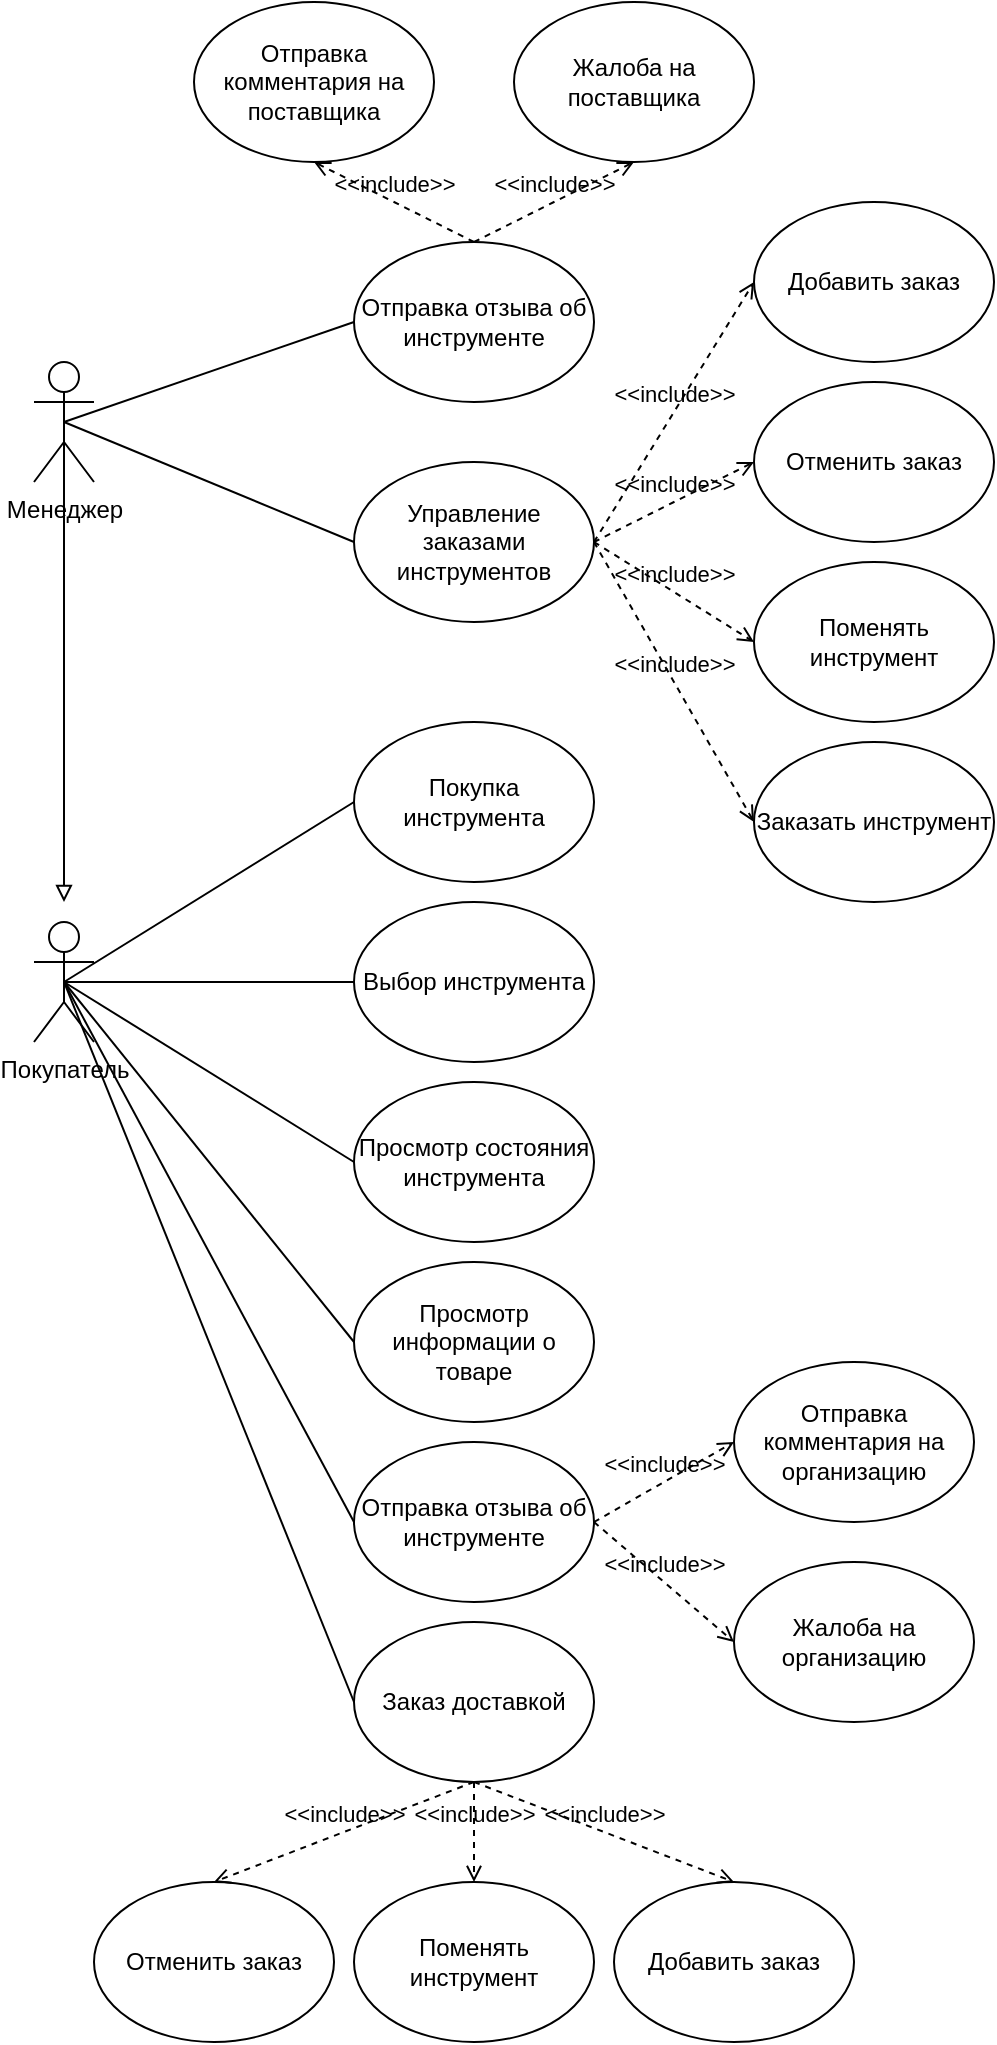 <mxfile version="21.7.4" type="device">
  <diagram name="Страница — 1" id="_PMuWsuj99F1MHhibc72">
    <mxGraphModel dx="1980" dy="2313" grid="1" gridSize="10" guides="1" tooltips="1" connect="1" arrows="1" fold="1" page="1" pageScale="1" pageWidth="827" pageHeight="1169" math="0" shadow="0">
      <root>
        <mxCell id="0" />
        <mxCell id="1" parent="0" />
        <mxCell id="757-CA5JMHu2LMSvJnLD-2" value="Покупатель" style="shape=umlActor;verticalLabelPosition=bottom;verticalAlign=top;html=1;outlineConnect=0;" vertex="1" parent="1">
          <mxGeometry x="180" y="340" width="30" height="60" as="geometry" />
        </mxCell>
        <mxCell id="757-CA5JMHu2LMSvJnLD-3" value="Покупка инструмента" style="ellipse;whiteSpace=wrap;html=1;" vertex="1" parent="1">
          <mxGeometry x="340" y="240" width="120" height="80" as="geometry" />
        </mxCell>
        <mxCell id="757-CA5JMHu2LMSvJnLD-4" value="Менеджер" style="shape=umlActor;verticalLabelPosition=bottom;verticalAlign=top;html=1;outlineConnect=0;" vertex="1" parent="1">
          <mxGeometry x="180" y="60" width="30" height="60" as="geometry" />
        </mxCell>
        <mxCell id="757-CA5JMHu2LMSvJnLD-5" value="Управление заказами инструментов" style="ellipse;whiteSpace=wrap;html=1;" vertex="1" parent="1">
          <mxGeometry x="340" y="110" width="120" height="80" as="geometry" />
        </mxCell>
        <mxCell id="757-CA5JMHu2LMSvJnLD-6" value="Добавить заказ" style="ellipse;whiteSpace=wrap;html=1;" vertex="1" parent="1">
          <mxGeometry x="540" y="-20" width="120" height="80" as="geometry" />
        </mxCell>
        <mxCell id="757-CA5JMHu2LMSvJnLD-7" value="Отменить заказ" style="ellipse;whiteSpace=wrap;html=1;" vertex="1" parent="1">
          <mxGeometry x="540" y="70" width="120" height="80" as="geometry" />
        </mxCell>
        <mxCell id="757-CA5JMHu2LMSvJnLD-8" value="Поменять инструмент" style="ellipse;whiteSpace=wrap;html=1;" vertex="1" parent="1">
          <mxGeometry x="540" y="160" width="120" height="80" as="geometry" />
        </mxCell>
        <mxCell id="757-CA5JMHu2LMSvJnLD-9" value="Заказать инструмент" style="ellipse;whiteSpace=wrap;html=1;" vertex="1" parent="1">
          <mxGeometry x="540" y="250" width="120" height="80" as="geometry" />
        </mxCell>
        <mxCell id="757-CA5JMHu2LMSvJnLD-11" value="&amp;lt;&amp;lt;include&amp;gt;&amp;gt;" style="html=1;verticalAlign=bottom;labelBackgroundColor=none;endArrow=open;endFill=0;dashed=1;rounded=0;entryX=0;entryY=0.5;entryDx=0;entryDy=0;exitX=1;exitY=0.5;exitDx=0;exitDy=0;" edge="1" parent="1" source="757-CA5JMHu2LMSvJnLD-5" target="757-CA5JMHu2LMSvJnLD-6">
          <mxGeometry width="160" relative="1" as="geometry">
            <mxPoint x="480" y="60" as="sourcePoint" />
            <mxPoint x="236" y="120" as="targetPoint" />
          </mxGeometry>
        </mxCell>
        <mxCell id="757-CA5JMHu2LMSvJnLD-12" value="&amp;lt;&amp;lt;include&amp;gt;&amp;gt;" style="html=1;verticalAlign=bottom;labelBackgroundColor=none;endArrow=open;endFill=0;dashed=1;rounded=0;entryX=0;entryY=0.5;entryDx=0;entryDy=0;exitX=1;exitY=0.5;exitDx=0;exitDy=0;" edge="1" parent="1" source="757-CA5JMHu2LMSvJnLD-5" target="757-CA5JMHu2LMSvJnLD-7">
          <mxGeometry width="160" relative="1" as="geometry">
            <mxPoint x="370" y="40" as="sourcePoint" />
            <mxPoint x="126" y="100" as="targetPoint" />
          </mxGeometry>
        </mxCell>
        <mxCell id="757-CA5JMHu2LMSvJnLD-13" value="&amp;lt;&amp;lt;include&amp;gt;&amp;gt;" style="html=1;verticalAlign=bottom;labelBackgroundColor=none;endArrow=open;endFill=0;dashed=1;rounded=0;entryX=0;entryY=0.5;entryDx=0;entryDy=0;exitX=1;exitY=0.5;exitDx=0;exitDy=0;" edge="1" parent="1" source="757-CA5JMHu2LMSvJnLD-5" target="757-CA5JMHu2LMSvJnLD-8">
          <mxGeometry width="160" relative="1" as="geometry">
            <mxPoint x="410" y="250" as="sourcePoint" />
            <mxPoint x="166" y="310" as="targetPoint" />
          </mxGeometry>
        </mxCell>
        <mxCell id="757-CA5JMHu2LMSvJnLD-14" value="&amp;lt;&amp;lt;include&amp;gt;&amp;gt;" style="html=1;verticalAlign=bottom;labelBackgroundColor=none;endArrow=open;endFill=0;dashed=1;rounded=0;entryX=0;entryY=0.5;entryDx=0;entryDy=0;exitX=1;exitY=0.5;exitDx=0;exitDy=0;" edge="1" parent="1" source="757-CA5JMHu2LMSvJnLD-5" target="757-CA5JMHu2LMSvJnLD-9">
          <mxGeometry width="160" relative="1" as="geometry">
            <mxPoint x="420" y="230" as="sourcePoint" />
            <mxPoint x="176" y="290" as="targetPoint" />
          </mxGeometry>
        </mxCell>
        <mxCell id="757-CA5JMHu2LMSvJnLD-15" value="Отправка отзыва об инструменте" style="ellipse;whiteSpace=wrap;html=1;" vertex="1" parent="1">
          <mxGeometry x="340" width="120" height="80" as="geometry" />
        </mxCell>
        <mxCell id="757-CA5JMHu2LMSvJnLD-16" value="" style="endArrow=none;html=1;rounded=0;exitX=0.5;exitY=0.5;exitDx=0;exitDy=0;exitPerimeter=0;entryX=0;entryY=0.5;entryDx=0;entryDy=0;" edge="1" parent="1" source="757-CA5JMHu2LMSvJnLD-4" target="757-CA5JMHu2LMSvJnLD-15">
          <mxGeometry width="50" height="50" relative="1" as="geometry">
            <mxPoint x="260" y="120" as="sourcePoint" />
            <mxPoint x="310" y="70" as="targetPoint" />
          </mxGeometry>
        </mxCell>
        <mxCell id="757-CA5JMHu2LMSvJnLD-17" value="" style="endArrow=none;html=1;rounded=0;exitX=0.5;exitY=0.5;exitDx=0;exitDy=0;exitPerimeter=0;entryX=0;entryY=0.5;entryDx=0;entryDy=0;" edge="1" parent="1" source="757-CA5JMHu2LMSvJnLD-4" target="757-CA5JMHu2LMSvJnLD-5">
          <mxGeometry width="50" height="50" relative="1" as="geometry">
            <mxPoint x="230" y="200" as="sourcePoint" />
            <mxPoint x="280" y="150" as="targetPoint" />
          </mxGeometry>
        </mxCell>
        <mxCell id="757-CA5JMHu2LMSvJnLD-18" value="Отправка комментария на поставщика" style="ellipse;whiteSpace=wrap;html=1;" vertex="1" parent="1">
          <mxGeometry x="260" y="-120" width="120" height="80" as="geometry" />
        </mxCell>
        <mxCell id="757-CA5JMHu2LMSvJnLD-19" value="Жалоба на поставщика" style="ellipse;whiteSpace=wrap;html=1;" vertex="1" parent="1">
          <mxGeometry x="420" y="-120" width="120" height="80" as="geometry" />
        </mxCell>
        <mxCell id="757-CA5JMHu2LMSvJnLD-20" value="&amp;lt;&amp;lt;include&amp;gt;&amp;gt;" style="html=1;verticalAlign=bottom;labelBackgroundColor=none;endArrow=open;endFill=0;dashed=1;rounded=0;exitX=0.5;exitY=0;exitDx=0;exitDy=0;entryX=0.5;entryY=1;entryDx=0;entryDy=0;" edge="1" parent="1" source="757-CA5JMHu2LMSvJnLD-15" target="757-CA5JMHu2LMSvJnLD-18">
          <mxGeometry width="160" relative="1" as="geometry">
            <mxPoint x="150" y="-30" as="sourcePoint" />
            <mxPoint x="310" y="-30" as="targetPoint" />
          </mxGeometry>
        </mxCell>
        <mxCell id="757-CA5JMHu2LMSvJnLD-21" value="&amp;lt;&amp;lt;include&amp;gt;&amp;gt;" style="html=1;verticalAlign=bottom;labelBackgroundColor=none;endArrow=open;endFill=0;dashed=1;rounded=0;exitX=0.5;exitY=0;exitDx=0;exitDy=0;entryX=0.5;entryY=1;entryDx=0;entryDy=0;" edge="1" parent="1" source="757-CA5JMHu2LMSvJnLD-15" target="757-CA5JMHu2LMSvJnLD-19">
          <mxGeometry width="160" relative="1" as="geometry">
            <mxPoint x="420" y="-10" as="sourcePoint" />
            <mxPoint x="580" y="-10" as="targetPoint" />
          </mxGeometry>
        </mxCell>
        <mxCell id="757-CA5JMHu2LMSvJnLD-22" value="Выбор инструмента" style="ellipse;whiteSpace=wrap;html=1;" vertex="1" parent="1">
          <mxGeometry x="340" y="330" width="120" height="80" as="geometry" />
        </mxCell>
        <mxCell id="757-CA5JMHu2LMSvJnLD-23" value="Просмотр состояния инструмента" style="ellipse;whiteSpace=wrap;html=1;" vertex="1" parent="1">
          <mxGeometry x="340" y="420" width="120" height="80" as="geometry" />
        </mxCell>
        <mxCell id="757-CA5JMHu2LMSvJnLD-24" value="Просмотр информации о товаре" style="ellipse;whiteSpace=wrap;html=1;" vertex="1" parent="1">
          <mxGeometry x="340" y="510" width="120" height="80" as="geometry" />
        </mxCell>
        <mxCell id="757-CA5JMHu2LMSvJnLD-25" value="Отправка отзыва об инструменте" style="ellipse;whiteSpace=wrap;html=1;" vertex="1" parent="1">
          <mxGeometry x="340" y="600" width="120" height="80" as="geometry" />
        </mxCell>
        <mxCell id="757-CA5JMHu2LMSvJnLD-26" value="Отправка комментария на организацию" style="ellipse;whiteSpace=wrap;html=1;" vertex="1" parent="1">
          <mxGeometry x="530" y="560" width="120" height="80" as="geometry" />
        </mxCell>
        <mxCell id="757-CA5JMHu2LMSvJnLD-27" value="Жалоба на организацию" style="ellipse;whiteSpace=wrap;html=1;" vertex="1" parent="1">
          <mxGeometry x="530" y="660" width="120" height="80" as="geometry" />
        </mxCell>
        <mxCell id="757-CA5JMHu2LMSvJnLD-28" value="&amp;lt;&amp;lt;include&amp;gt;&amp;gt;" style="html=1;verticalAlign=bottom;labelBackgroundColor=none;endArrow=open;endFill=0;dashed=1;rounded=0;exitX=1;exitY=0.5;exitDx=0;exitDy=0;entryX=0;entryY=0.5;entryDx=0;entryDy=0;" edge="1" parent="1" source="757-CA5JMHu2LMSvJnLD-25" target="757-CA5JMHu2LMSvJnLD-26">
          <mxGeometry width="160" relative="1" as="geometry">
            <mxPoint x="510" y="530" as="sourcePoint" />
            <mxPoint x="670" y="530" as="targetPoint" />
          </mxGeometry>
        </mxCell>
        <mxCell id="757-CA5JMHu2LMSvJnLD-29" value="&amp;lt;&amp;lt;include&amp;gt;&amp;gt;" style="html=1;verticalAlign=bottom;labelBackgroundColor=none;endArrow=open;endFill=0;dashed=1;rounded=0;exitX=1;exitY=0.5;exitDx=0;exitDy=0;entryX=0;entryY=0.5;entryDx=0;entryDy=0;" edge="1" parent="1" source="757-CA5JMHu2LMSvJnLD-25" target="757-CA5JMHu2LMSvJnLD-27">
          <mxGeometry width="160" relative="1" as="geometry">
            <mxPoint x="440" y="750" as="sourcePoint" />
            <mxPoint x="600" y="750" as="targetPoint" />
          </mxGeometry>
        </mxCell>
        <mxCell id="757-CA5JMHu2LMSvJnLD-30" value="Заказ доставкой" style="ellipse;whiteSpace=wrap;html=1;" vertex="1" parent="1">
          <mxGeometry x="340" y="690" width="120" height="80" as="geometry" />
        </mxCell>
        <mxCell id="757-CA5JMHu2LMSvJnLD-31" value="Поменять инструмент" style="ellipse;whiteSpace=wrap;html=1;" vertex="1" parent="1">
          <mxGeometry x="340" y="820" width="120" height="80" as="geometry" />
        </mxCell>
        <mxCell id="757-CA5JMHu2LMSvJnLD-32" value="Отменить заказ" style="ellipse;whiteSpace=wrap;html=1;" vertex="1" parent="1">
          <mxGeometry x="210" y="820" width="120" height="80" as="geometry" />
        </mxCell>
        <mxCell id="757-CA5JMHu2LMSvJnLD-33" value="Добавить заказ" style="ellipse;whiteSpace=wrap;html=1;" vertex="1" parent="1">
          <mxGeometry x="470" y="820" width="120" height="80" as="geometry" />
        </mxCell>
        <mxCell id="757-CA5JMHu2LMSvJnLD-34" value="&amp;lt;&amp;lt;include&amp;gt;&amp;gt;" style="html=1;verticalAlign=bottom;labelBackgroundColor=none;endArrow=open;endFill=0;dashed=1;rounded=0;entryX=0.5;entryY=0;entryDx=0;entryDy=0;exitX=0.5;exitY=1;exitDx=0;exitDy=0;" edge="1" parent="1" source="757-CA5JMHu2LMSvJnLD-30" target="757-CA5JMHu2LMSvJnLD-32">
          <mxGeometry width="160" relative="1" as="geometry">
            <mxPoint x="240" y="750" as="sourcePoint" />
            <mxPoint x="400" y="750" as="targetPoint" />
          </mxGeometry>
        </mxCell>
        <mxCell id="757-CA5JMHu2LMSvJnLD-35" value="&amp;lt;&amp;lt;include&amp;gt;&amp;gt;" style="html=1;verticalAlign=bottom;labelBackgroundColor=none;endArrow=open;endFill=0;dashed=1;rounded=0;exitX=0.5;exitY=1;exitDx=0;exitDy=0;entryX=0.5;entryY=0;entryDx=0;entryDy=0;" edge="1" parent="1" source="757-CA5JMHu2LMSvJnLD-30" target="757-CA5JMHu2LMSvJnLD-33">
          <mxGeometry width="160" relative="1" as="geometry">
            <mxPoint x="540" y="800" as="sourcePoint" />
            <mxPoint x="700" y="800" as="targetPoint" />
          </mxGeometry>
        </mxCell>
        <mxCell id="757-CA5JMHu2LMSvJnLD-36" value="&amp;lt;&amp;lt;include&amp;gt;&amp;gt;" style="html=1;verticalAlign=bottom;labelBackgroundColor=none;endArrow=open;endFill=0;dashed=1;rounded=0;exitX=0.5;exitY=1;exitDx=0;exitDy=0;entryX=0.5;entryY=0;entryDx=0;entryDy=0;" edge="1" parent="1" source="757-CA5JMHu2LMSvJnLD-30" target="757-CA5JMHu2LMSvJnLD-31">
          <mxGeometry width="160" relative="1" as="geometry">
            <mxPoint x="140" y="760" as="sourcePoint" />
            <mxPoint x="300" y="760" as="targetPoint" />
          </mxGeometry>
        </mxCell>
        <mxCell id="757-CA5JMHu2LMSvJnLD-37" value="" style="endArrow=none;html=1;rounded=0;exitX=0.5;exitY=0.5;exitDx=0;exitDy=0;exitPerimeter=0;entryX=0;entryY=0.5;entryDx=0;entryDy=0;" edge="1" parent="1" source="757-CA5JMHu2LMSvJnLD-2" target="757-CA5JMHu2LMSvJnLD-3">
          <mxGeometry width="50" height="50" relative="1" as="geometry">
            <mxPoint x="260" y="320" as="sourcePoint" />
            <mxPoint x="310" y="270" as="targetPoint" />
          </mxGeometry>
        </mxCell>
        <mxCell id="757-CA5JMHu2LMSvJnLD-39" value="" style="endArrow=block;html=1;rounded=0;exitX=0.5;exitY=0.5;exitDx=0;exitDy=0;exitPerimeter=0;endFill=0;" edge="1" parent="1" source="757-CA5JMHu2LMSvJnLD-4">
          <mxGeometry width="50" height="50" relative="1" as="geometry">
            <mxPoint x="200" y="250" as="sourcePoint" />
            <mxPoint x="195" y="330" as="targetPoint" />
          </mxGeometry>
        </mxCell>
        <mxCell id="757-CA5JMHu2LMSvJnLD-40" value="" style="endArrow=none;html=1;rounded=0;exitX=0.5;exitY=0.5;exitDx=0;exitDy=0;exitPerimeter=0;entryX=0;entryY=0.5;entryDx=0;entryDy=0;" edge="1" parent="1" source="757-CA5JMHu2LMSvJnLD-2" target="757-CA5JMHu2LMSvJnLD-30">
          <mxGeometry width="50" height="50" relative="1" as="geometry">
            <mxPoint x="160" y="550" as="sourcePoint" />
            <mxPoint x="210" y="500" as="targetPoint" />
          </mxGeometry>
        </mxCell>
        <mxCell id="757-CA5JMHu2LMSvJnLD-41" value="" style="endArrow=none;html=1;rounded=0;exitX=0.5;exitY=0.5;exitDx=0;exitDy=0;exitPerimeter=0;entryX=0;entryY=0.5;entryDx=0;entryDy=0;" edge="1" parent="1" source="757-CA5JMHu2LMSvJnLD-2" target="757-CA5JMHu2LMSvJnLD-23">
          <mxGeometry width="50" height="50" relative="1" as="geometry">
            <mxPoint x="270" y="410" as="sourcePoint" />
            <mxPoint x="320" y="360" as="targetPoint" />
          </mxGeometry>
        </mxCell>
        <mxCell id="757-CA5JMHu2LMSvJnLD-42" value="" style="endArrow=none;html=1;rounded=0;exitX=0.5;exitY=0.5;exitDx=0;exitDy=0;exitPerimeter=0;entryX=0;entryY=0.5;entryDx=0;entryDy=0;" edge="1" parent="1" source="757-CA5JMHu2LMSvJnLD-2" target="757-CA5JMHu2LMSvJnLD-24">
          <mxGeometry width="50" height="50" relative="1" as="geometry">
            <mxPoint x="280" y="490" as="sourcePoint" />
            <mxPoint x="330" y="440" as="targetPoint" />
          </mxGeometry>
        </mxCell>
        <mxCell id="757-CA5JMHu2LMSvJnLD-43" value="" style="endArrow=none;html=1;rounded=0;exitX=0.5;exitY=0.5;exitDx=0;exitDy=0;exitPerimeter=0;entryX=0;entryY=0.5;entryDx=0;entryDy=0;" edge="1" parent="1" source="757-CA5JMHu2LMSvJnLD-2" target="757-CA5JMHu2LMSvJnLD-25">
          <mxGeometry width="50" height="50" relative="1" as="geometry">
            <mxPoint x="290" y="580" as="sourcePoint" />
            <mxPoint x="340" y="530" as="targetPoint" />
          </mxGeometry>
        </mxCell>
        <mxCell id="757-CA5JMHu2LMSvJnLD-44" value="" style="endArrow=none;html=1;rounded=0;exitX=0.5;exitY=0.5;exitDx=0;exitDy=0;exitPerimeter=0;entryX=0;entryY=0.5;entryDx=0;entryDy=0;" edge="1" parent="1" source="757-CA5JMHu2LMSvJnLD-2" target="757-CA5JMHu2LMSvJnLD-22">
          <mxGeometry width="50" height="50" relative="1" as="geometry">
            <mxPoint x="270" y="410" as="sourcePoint" />
            <mxPoint x="320" y="360" as="targetPoint" />
          </mxGeometry>
        </mxCell>
      </root>
    </mxGraphModel>
  </diagram>
</mxfile>
